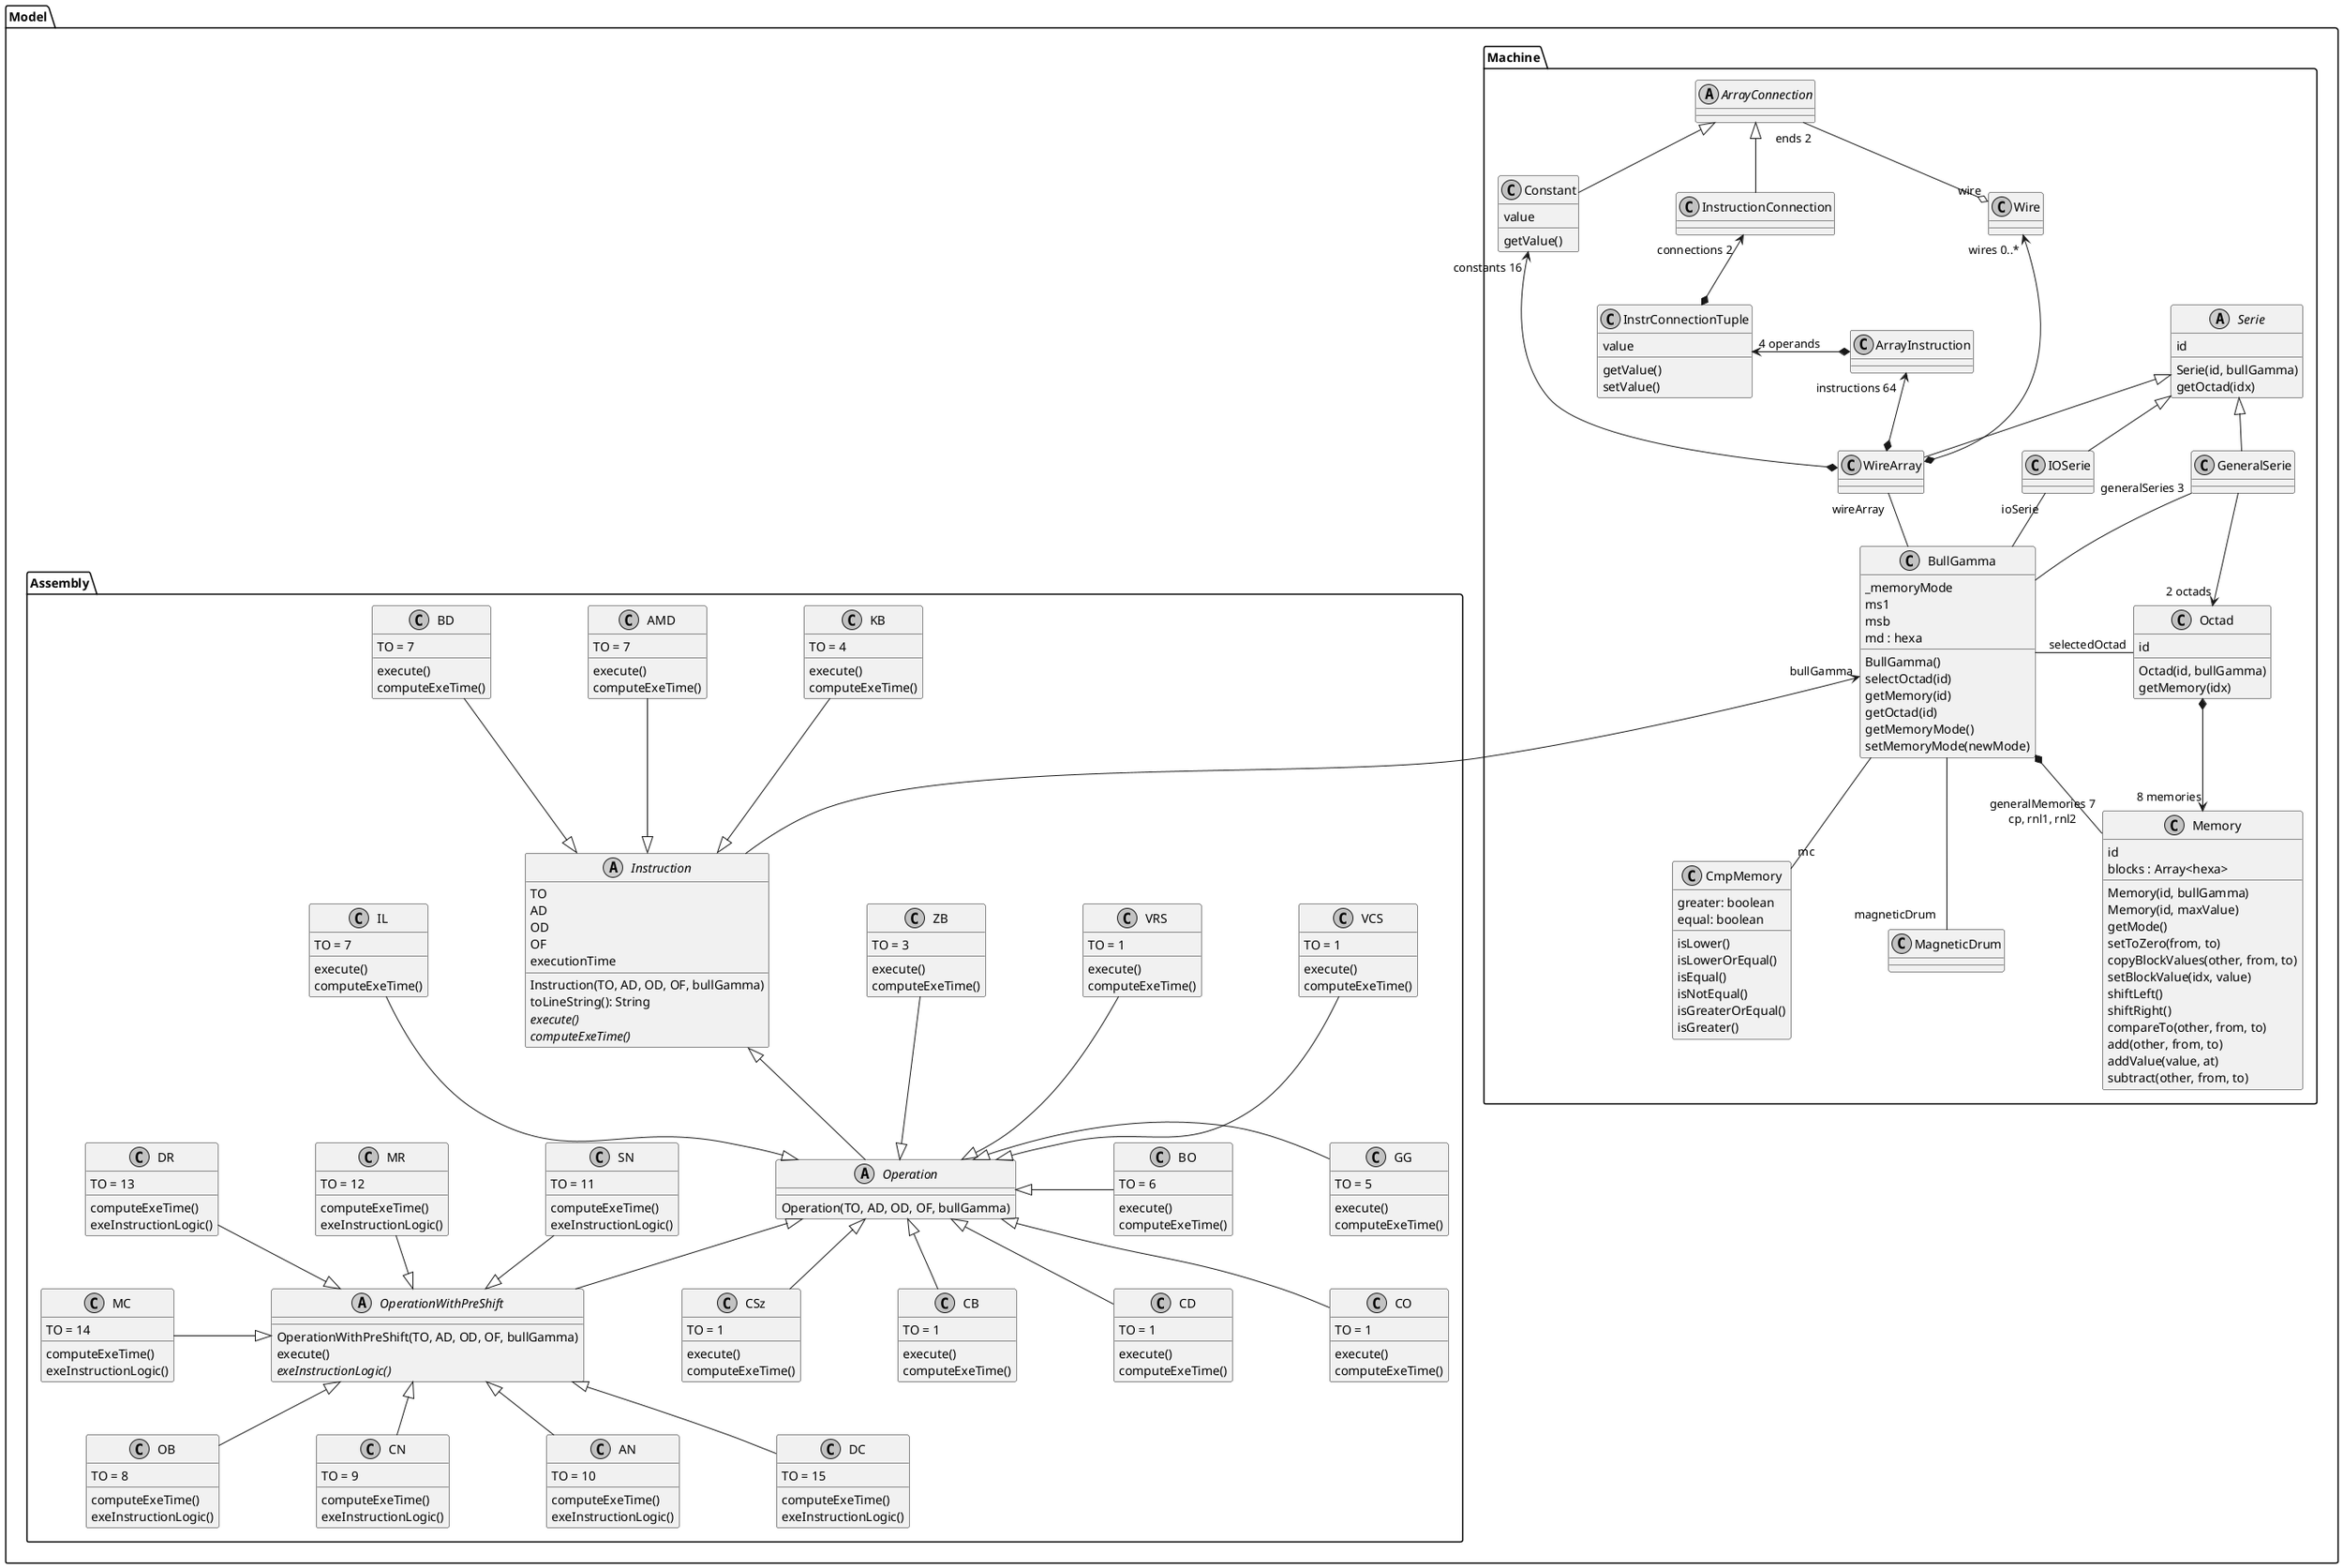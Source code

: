 @startuml
skinparam monochrome true
skinparam classAttributeIconSize 0
skinparam nodesep 110

package Model {
  package Machine {
    class BullGamma {
      _memoryMode
      ms1
      msb
      md : hexa
      BullGamma()
      selectOctad(id)
      getMemory(id)
      getOctad(id)
      getMemoryMode()
      setMemoryMode(newMode)
    }

    abstract class Serie {
      id
      Serie(id, bullGamma)
      getOctad(idx)
    }

    class Octad {
      id
      Octad(id, bullGamma)
      getMemory(idx)
    }

    class Memory {
      id
      blocks : Array<hexa>
      Memory(id, bullGamma)
      Memory(id, maxValue)
      getMode()
      setToZero(from, to)
      copyBlockValues(other, from, to)
      setBlockValue(idx, value)
      shiftLeft()
      shiftRight()
      compareTo(other, from, to)
      add(other, from, to)
      addValue(value, at)
      subtract(other, from, to)
    }

    class CmpMemory {
      greater: boolean
      equal: boolean
      isLower()
      isLowerOrEqual()
      isEqual()
      isNotEqual()
      isGreaterOrEqual()
      isGreater()
    }

    class MagneticDrum {

    }

    class WireArray {

    }

    class GeneralSerie {

    }

    class IOSerie {

    }

    abstract class ArrayConnection {

    }

    class Constant {
      value
      getValue()
    }

    class InstructionConnection {

    }

    ArrayConnection <|-- Constant
    ArrayConnection <|-- InstructionConnection

    class InstrConnectionTuple {
      value
      getValue()
      setValue()
    }

    class ArrayInstruction {

    }

    class Wire {

    }

    ArrayConnection "ends 2" --o "wire" Wire
    Wire "wires 0..*" <--* WireArray

    InstructionConnection "connections 2" <--* InstrConnectionTuple
    InstrConnectionTuple "4 operands" <-* ArrayInstruction
    Serie <|-- WireArray
    Serie <|-- IOSerie
    Serie <|-- GeneralSerie
    Octad *--> "8 memories" Memory
    GeneralSerie --> "2 octads" Octad
    BullGamma *-- "generalMemories 7\ncp, rnl1, rnl2" Memory
    BullGamma -- "magneticDrum" MagneticDrum
    BullGamma -- "mc" CmpMemory
    BullGamma - "selectedOctad" Octad
    WireArray "wireArray" -- BullGamma
    Constant "constants 16" <--* WireArray
    ArrayInstruction "instructions 64" <--* WireArray
    IOSerie "ioSerie" -- BullGamma
    GeneralSerie "generalSeries 3" -- BullGamma

  }

  package Assembly {
    abstract class Instruction {
       TO
       AD
       OD
       OF
       executionTime
       Instruction(TO, AD, OD, OF, bullGamma)
       toLineString(): String
      {abstract} execute()
      {abstract} computeExeTime()
    }

    abstract class Operation {
      Operation(TO, AD, OD, OF, bullGamma)
    }

    abstract class OperationWithPreShift {
        OperationWithPreShift(TO, AD, OD, OF, bullGamma)
        execute()
        {abstract} exeInstructionLogic()
    }

    Instruction <|-- Operation
    Operation <|-- OperationWithPreShift

    BullGamma "bullGamma" <-- Instruction

    class VCS {
      TO = 1
      execute()
      computeExeTime()
    }

    class VRS {
      TO = 1
      execute()
      computeExeTime()
    }

    class CD {
      TO = 1
      execute()
      computeExeTime()
    }

    class CO {
      TO = 1
      execute()
      computeExeTime()
    }

    class CSz {
      TO = 1
      execute()
      computeExeTime()
    }

    class CB {
      TO = 1
      execute()
      computeExeTime()
    }

    class ZB {
      TO = 3
      execute()
      computeExeTime()
    }

    class KB {
      TO = 4
      execute()
      computeExeTime()
    }

    class GG {
      TO = 5
      execute()
      computeExeTime()
    }

    class BO {
      TO = 6
      execute()
      computeExeTime()
    }

    class AMD {
      TO = 7
      execute()
      computeExeTime()
    }

    class BD {
      TO = 7
      execute()
      computeExeTime()
    }

    class IL {
      TO = 7
      execute()
      computeExeTime()
    }

    class OB {
      TO = 8
      computeExeTime()
      exeInstructionLogic()
    }

    class CN {
      TO = 9
      computeExeTime()
      exeInstructionLogic()
    }

    class AN {
      TO = 10
      computeExeTime()
      exeInstructionLogic()
    }

    class SN {
      TO = 11
      computeExeTime()
      exeInstructionLogic()
    }

    class MR {
      TO = 12
      computeExeTime()
      exeInstructionLogic()
    }

    class DR {
      TO = 13
      computeExeTime()
      exeInstructionLogic()
    }

    class MC {
      TO = 14
      computeExeTime()
      exeInstructionLogic()
    }

    class DC {
      TO = 15
      computeExeTime()
      exeInstructionLogic()
    }

    VCS --|> Operation
    VRS --|> Operation
    SN --|> OperationWithPreShift
    ZB --|> Operation
    KB --|> Instruction
    BD --|> Instruction
    IL --|> Operation
    MR --|> OperationWithPreShift
    DR --|> OperationWithPreShift
    MC -|> OperationWithPreShift
    AMD --|> Instruction
    Operation <|-- CSz
    OperationWithPreShift <|-- OB
    Operation <|-- CD
    Operation <|-- CO
    Operation <|-- CB
    Operation <|- GG
    Operation <|- BO
    OperationWithPreShift <|-- CN
    OperationWithPreShift <|-- AN
    OperationWithPreShift <|-- DC
@endDC
